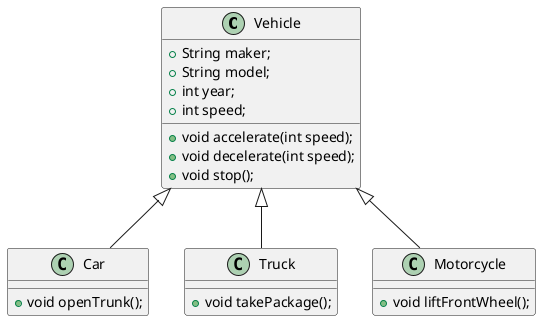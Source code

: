 @startuml
class Vehicle{
  +String maker;
  +String model;
  +int year;
  +int speed;

   +void accelerate(int speed);
   +void decelerate(int speed);
   +void stop();
}

class Car{
    +void openTrunk();
}

class Truck{
    +void takePackage();
}

class Motorcycle{
    +void liftFrontWheel();
}



Vehicle <|-- Car
Vehicle <|-- Truck
Vehicle <|-- Motorcycle

@enduml
